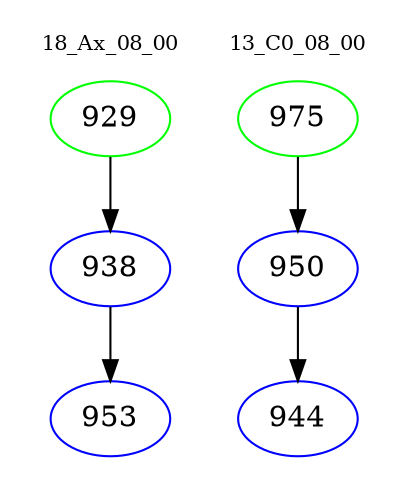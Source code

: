 digraph{
subgraph cluster_0 {
color = white
label = "18_Ax_08_00";
fontsize=10;
T0_929 [label="929", color="green"]
T0_929 -> T0_938 [color="black"]
T0_938 [label="938", color="blue"]
T0_938 -> T0_953 [color="black"]
T0_953 [label="953", color="blue"]
}
subgraph cluster_1 {
color = white
label = "13_C0_08_00";
fontsize=10;
T1_975 [label="975", color="green"]
T1_975 -> T1_950 [color="black"]
T1_950 [label="950", color="blue"]
T1_950 -> T1_944 [color="black"]
T1_944 [label="944", color="blue"]
}
}
